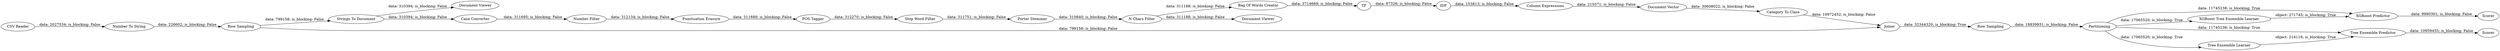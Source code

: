 digraph {
	"-9060533630491472565_7" [label="Strings To Document"]
	"-9060533630491472565_19" [label="Column Expressions"]
	"-9060533630491472565_10" [label="N Chars Filter"]
	"-9060533630491472565_35" [label="Row Sampling"]
	"-9060533630491472565_31" [label="Row Sampling"]
	"-9060533630491472565_33" [label="Number To String"]
	"-9060533630491472565_30" [label="Document Viewer"]
	"-9060533630491472565_17" [label=TF]
	"-9060533630491472565_18" [label=IDF]
	"-9060533630491472565_37" [label="XGBoost Predictor"]
	"-9060533630491472565_32" [label="CSV Reader"]
	"-9060533630491472565_15" [label="Porter Stemmer"]
	"-9060533630491472565_9" [label="Case Converter"]
	"-9060533630491472565_21" [label="Category To Class"]
	"-9060533630491472565_27" [label="Tree Ensemble Learner"]
	"-9060533630491472565_26" [label=Scorer]
	"-9060533630491472565_8" [label="Document Viewer"]
	"-9060533630491472565_34" [label=Joiner]
	"-9060533630491472565_38" [label=Scorer]
	"-9060533630491472565_36" [label="XGBoost Tree Ensemble Learner"]
	"-9060533630491472565_14" [label="Stop Word Filter"]
	"-9060533630491472565_28" [label="Tree Ensemble Predictor"]
	"-9060533630491472565_12" [label="Punctuation Erasure"]
	"-9060533630491472565_11" [label="Number Filter"]
	"-9060533630491472565_16" [label="Bag Of Words Creator"]
	"-9060533630491472565_20" [label="Document Vector"]
	"-9060533630491472565_23" [label=Partitioning]
	"-9060533630491472565_13" [label="POS Tagger"]
	"-9060533630491472565_15" -> "-9060533630491472565_10" [label="data: 310840; is_blocking: False"]
	"-9060533630491472565_34" -> "-9060533630491472565_35" [label="data: 32344320; is_blocking: True"]
	"-9060533630491472565_14" -> "-9060533630491472565_15" [label="data: 311751; is_blocking: False"]
	"-9060533630491472565_12" -> "-9060533630491472565_13" [label="data: 311689; is_blocking: False"]
	"-9060533630491472565_31" -> "-9060533630491472565_34" [label="data: 799158; is_blocking: False"]
	"-9060533630491472565_19" -> "-9060533630491472565_20" [label="data: 215571; is_blocking: False"]
	"-9060533630491472565_7" -> "-9060533630491472565_8" [label="data: 310394; is_blocking: False"]
	"-9060533630491472565_28" -> "-9060533630491472565_26" [label="data: 10959455; is_blocking: False"]
	"-9060533630491472565_10" -> "-9060533630491472565_16" [label="data: 311188; is_blocking: False"]
	"-9060533630491472565_37" -> "-9060533630491472565_38" [label="data: 9980301; is_blocking: False"]
	"-9060533630491472565_17" -> "-9060533630491472565_18" [label="data: 87326; is_blocking: False"]
	"-9060533630491472565_23" -> "-9060533630491472565_28" [label="data: 11745238; is_blocking: True"]
	"-9060533630491472565_18" -> "-9060533630491472565_19" [label="data: 153813; is_blocking: False"]
	"-9060533630491472565_23" -> "-9060533630491472565_37" [label="data: 11745238; is_blocking: True"]
	"-9060533630491472565_33" -> "-9060533630491472565_31" [label="data: 226602; is_blocking: False"]
	"-9060533630491472565_35" -> "-9060533630491472565_23" [label="data: 18839931; is_blocking: False"]
	"-9060533630491472565_11" -> "-9060533630491472565_12" [label="data: 312134; is_blocking: False"]
	"-9060533630491472565_13" -> "-9060533630491472565_14" [label="data: 312270; is_blocking: False"]
	"-9060533630491472565_20" -> "-9060533630491472565_21" [label="data: 30608022; is_blocking: False"]
	"-9060533630491472565_31" -> "-9060533630491472565_7" [label="data: 799158; is_blocking: False"]
	"-9060533630491472565_9" -> "-9060533630491472565_11" [label="data: 311695; is_blocking: False"]
	"-9060533630491472565_32" -> "-9060533630491472565_33" [label="data: 2027534; is_blocking: False"]
	"-9060533630491472565_10" -> "-9060533630491472565_30" [label="data: 311188; is_blocking: False"]
	"-9060533630491472565_23" -> "-9060533630491472565_36" [label="data: 17065520; is_blocking: True"]
	"-9060533630491472565_23" -> "-9060533630491472565_27" [label="data: 17065520; is_blocking: True"]
	"-9060533630491472565_21" -> "-9060533630491472565_34" [label="data: 10972452; is_blocking: False"]
	"-9060533630491472565_36" -> "-9060533630491472565_37" [label="object: 271745; is_blocking: True"]
	"-9060533630491472565_16" -> "-9060533630491472565_17" [label="data: 3714669; is_blocking: False"]
	"-9060533630491472565_27" -> "-9060533630491472565_28" [label="object: 214116; is_blocking: True"]
	"-9060533630491472565_7" -> "-9060533630491472565_9" [label="data: 310394; is_blocking: False"]
	rankdir=LR
}
